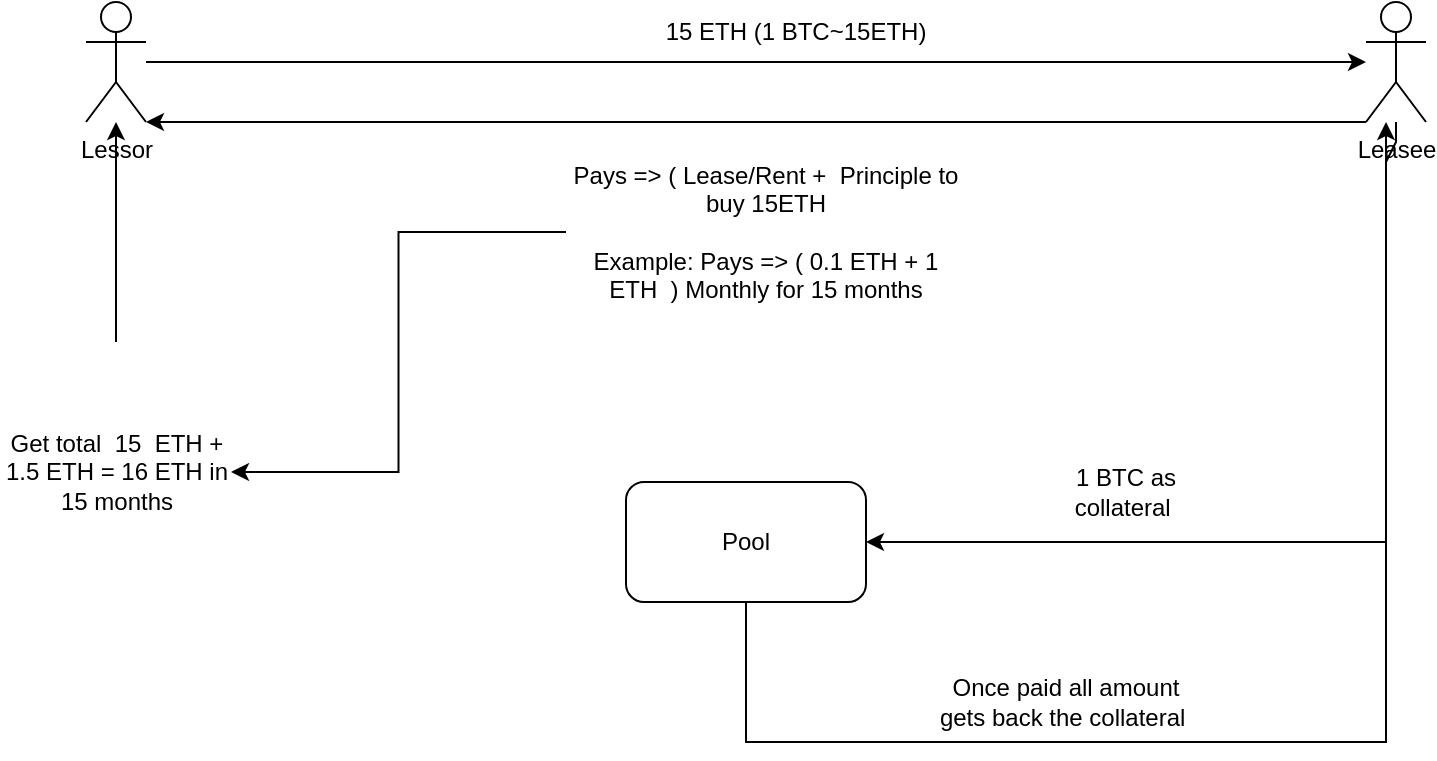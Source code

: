 <mxfile version="15.5.8" type="github">
  <diagram id="WT4HEYpyVY9mIii9Xwt7" name="Page-1">
    <mxGraphModel dx="1089" dy="593" grid="1" gridSize="10" guides="1" tooltips="1" connect="1" arrows="1" fold="1" page="1" pageScale="1" pageWidth="850" pageHeight="1100" math="0" shadow="0">
      <root>
        <mxCell id="0" />
        <mxCell id="1" parent="0" />
        <mxCell id="3TVodvRHV9xZJvBUxKwB-1" value="Lessor" style="shape=umlActor;verticalLabelPosition=bottom;verticalAlign=top;html=1;outlineConnect=0;" vertex="1" parent="1">
          <mxGeometry x="90" y="200" width="30" height="60" as="geometry" />
        </mxCell>
        <mxCell id="3TVodvRHV9xZJvBUxKwB-2" value="Leasee" style="shape=umlActor;verticalLabelPosition=bottom;verticalAlign=top;html=1;outlineConnect=0;" vertex="1" parent="1">
          <mxGeometry x="730" y="200" width="30" height="60" as="geometry" />
        </mxCell>
        <mxCell id="3TVodvRHV9xZJvBUxKwB-5" value="Pool" style="rounded=1;whiteSpace=wrap;html=1;" vertex="1" parent="1">
          <mxGeometry x="360" y="440" width="120" height="60" as="geometry" />
        </mxCell>
        <mxCell id="3TVodvRHV9xZJvBUxKwB-6" value="" style="endArrow=classic;html=1;rounded=0;entryX=1;entryY=0.5;entryDx=0;entryDy=0;" edge="1" parent="1" source="3TVodvRHV9xZJvBUxKwB-2" target="3TVodvRHV9xZJvBUxKwB-5">
          <mxGeometry width="50" height="50" relative="1" as="geometry">
            <mxPoint x="750" y="280" as="sourcePoint" />
            <mxPoint x="550" y="300" as="targetPoint" />
            <Array as="points">
              <mxPoint x="745" y="270" />
              <mxPoint x="740" y="280" />
              <mxPoint x="740" y="470" />
            </Array>
          </mxGeometry>
        </mxCell>
        <mxCell id="3TVodvRHV9xZJvBUxKwB-7" value="1 BTC as collateral&amp;nbsp;" style="text;html=1;strokeColor=none;fillColor=none;align=center;verticalAlign=middle;whiteSpace=wrap;rounded=0;" vertex="1" parent="1">
          <mxGeometry x="580" y="430" width="60" height="30" as="geometry" />
        </mxCell>
        <mxCell id="3TVodvRHV9xZJvBUxKwB-8" value="" style="endArrow=classic;html=1;rounded=0;" edge="1" parent="1" source="3TVodvRHV9xZJvBUxKwB-1" target="3TVodvRHV9xZJvBUxKwB-2">
          <mxGeometry width="50" height="50" relative="1" as="geometry">
            <mxPoint x="500" y="350" as="sourcePoint" />
            <mxPoint x="550" y="300" as="targetPoint" />
          </mxGeometry>
        </mxCell>
        <mxCell id="3TVodvRHV9xZJvBUxKwB-9" value="15 ETH (1 BTC~15ETH)" style="text;html=1;strokeColor=none;fillColor=none;align=center;verticalAlign=middle;whiteSpace=wrap;rounded=0;" vertex="1" parent="1">
          <mxGeometry x="370" y="200" width="150" height="30" as="geometry" />
        </mxCell>
        <mxCell id="3TVodvRHV9xZJvBUxKwB-10" value="" style="endArrow=classic;html=1;rounded=0;exitX=0;exitY=1;exitDx=0;exitDy=0;exitPerimeter=0;entryX=1;entryY=1;entryDx=0;entryDy=0;entryPerimeter=0;" edge="1" parent="1" source="3TVodvRHV9xZJvBUxKwB-2" target="3TVodvRHV9xZJvBUxKwB-1">
          <mxGeometry width="50" height="50" relative="1" as="geometry">
            <mxPoint x="500" y="340" as="sourcePoint" />
            <mxPoint x="550" y="290" as="targetPoint" />
          </mxGeometry>
        </mxCell>
        <mxCell id="3TVodvRHV9xZJvBUxKwB-14" style="edgeStyle=orthogonalEdgeStyle;rounded=0;orthogonalLoop=1;jettySize=auto;html=1;" edge="1" parent="1" source="3TVodvRHV9xZJvBUxKwB-11" target="3TVodvRHV9xZJvBUxKwB-12">
          <mxGeometry relative="1" as="geometry" />
        </mxCell>
        <mxCell id="3TVodvRHV9xZJvBUxKwB-11" value="Pays =&amp;gt; ( Lease/Rent +&amp;nbsp; Principle to buy 15ETH&lt;br&gt;&lt;br&gt;Example: Pays =&amp;gt; ( 0.1 ETH + 1 ETH&amp;nbsp; ) Monthly for 15 months&lt;br&gt;" style="text;html=1;strokeColor=none;fillColor=none;align=center;verticalAlign=middle;whiteSpace=wrap;rounded=0;" vertex="1" parent="1">
          <mxGeometry x="330" y="260" width="200" height="110" as="geometry" />
        </mxCell>
        <mxCell id="3TVodvRHV9xZJvBUxKwB-13" style="edgeStyle=orthogonalEdgeStyle;rounded=0;orthogonalLoop=1;jettySize=auto;html=1;" edge="1" parent="1" source="3TVodvRHV9xZJvBUxKwB-12" target="3TVodvRHV9xZJvBUxKwB-1">
          <mxGeometry relative="1" as="geometry" />
        </mxCell>
        <mxCell id="3TVodvRHV9xZJvBUxKwB-12" value="Get total&amp;nbsp; 15&amp;nbsp; ETH + 1.5 ETH = 16 ETH in 15 months" style="text;html=1;strokeColor=none;fillColor=none;align=center;verticalAlign=middle;whiteSpace=wrap;rounded=0;" vertex="1" parent="1">
          <mxGeometry x="47.5" y="370" width="115" height="130" as="geometry" />
        </mxCell>
        <mxCell id="3TVodvRHV9xZJvBUxKwB-16" value="" style="endArrow=classic;html=1;rounded=0;" edge="1" parent="1">
          <mxGeometry width="50" height="50" relative="1" as="geometry">
            <mxPoint x="420" y="500" as="sourcePoint" />
            <mxPoint x="740" y="260" as="targetPoint" />
            <Array as="points">
              <mxPoint x="420" y="570" />
              <mxPoint x="740" y="570" />
            </Array>
          </mxGeometry>
        </mxCell>
        <mxCell id="3TVodvRHV9xZJvBUxKwB-17" value="Once paid all amount gets back the collateral&amp;nbsp;" style="text;html=1;strokeColor=none;fillColor=none;align=center;verticalAlign=middle;whiteSpace=wrap;rounded=0;" vertex="1" parent="1">
          <mxGeometry x="510" y="535" width="140" height="30" as="geometry" />
        </mxCell>
      </root>
    </mxGraphModel>
  </diagram>
</mxfile>
